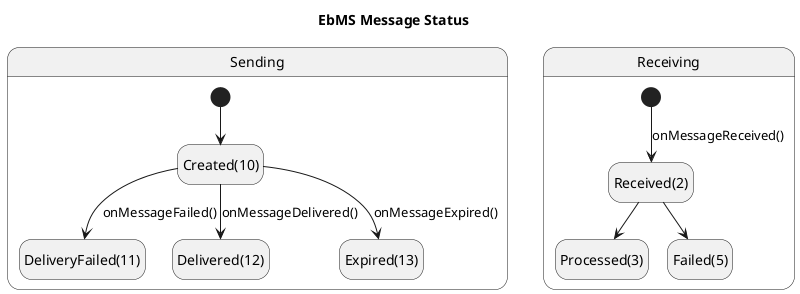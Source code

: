 @startuml

hide empty description

title EbMS Message Status

state Sending {
  state "Created(10)" as Created
  state "DeliveryFailed(11)" as DeliveryFailed
  state "Delivered(12)" as Delivered
  state "Expired(13)" as Expired 
  [*] --> Created
  Created --> DeliveryFailed : onMessageFailed()
  Created --> Delivered : onMessageDelivered()
  Created --> Expired : onMessageExpired()
}

state Receiving {
  state "Received(2)" as Received
  state "Processed(3)" as Processed
  state "Failed(5)" as Failed
  [*] --> Received : onMessageReceived()
  Received --> Processed
  Received --> Failed
}

@enduml